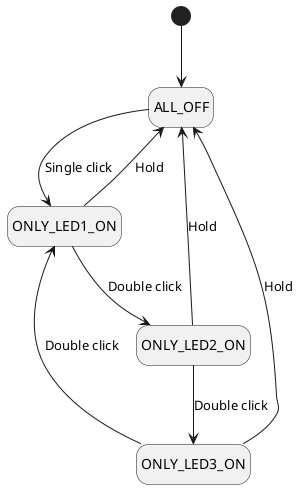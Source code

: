 @startuml
hide empty description

[*] --> ALL_OFF
ALL_OFF --> ONLY_LED1_ON: Single click
ONLY_LED1_ON --> ONLY_LED2_ON: Double click
ONLY_LED2_ON --> ONLY_LED3_ON: Double click
ONLY_LED3_ON --> ONLY_LED1_ON: Double click
ONLY_LED1_ON --> ALL_OFF: Hold
ONLY_LED2_ON --> ALL_OFF: Hold
ONLY_LED3_ON --> ALL_OFF: Hold 

@enduml